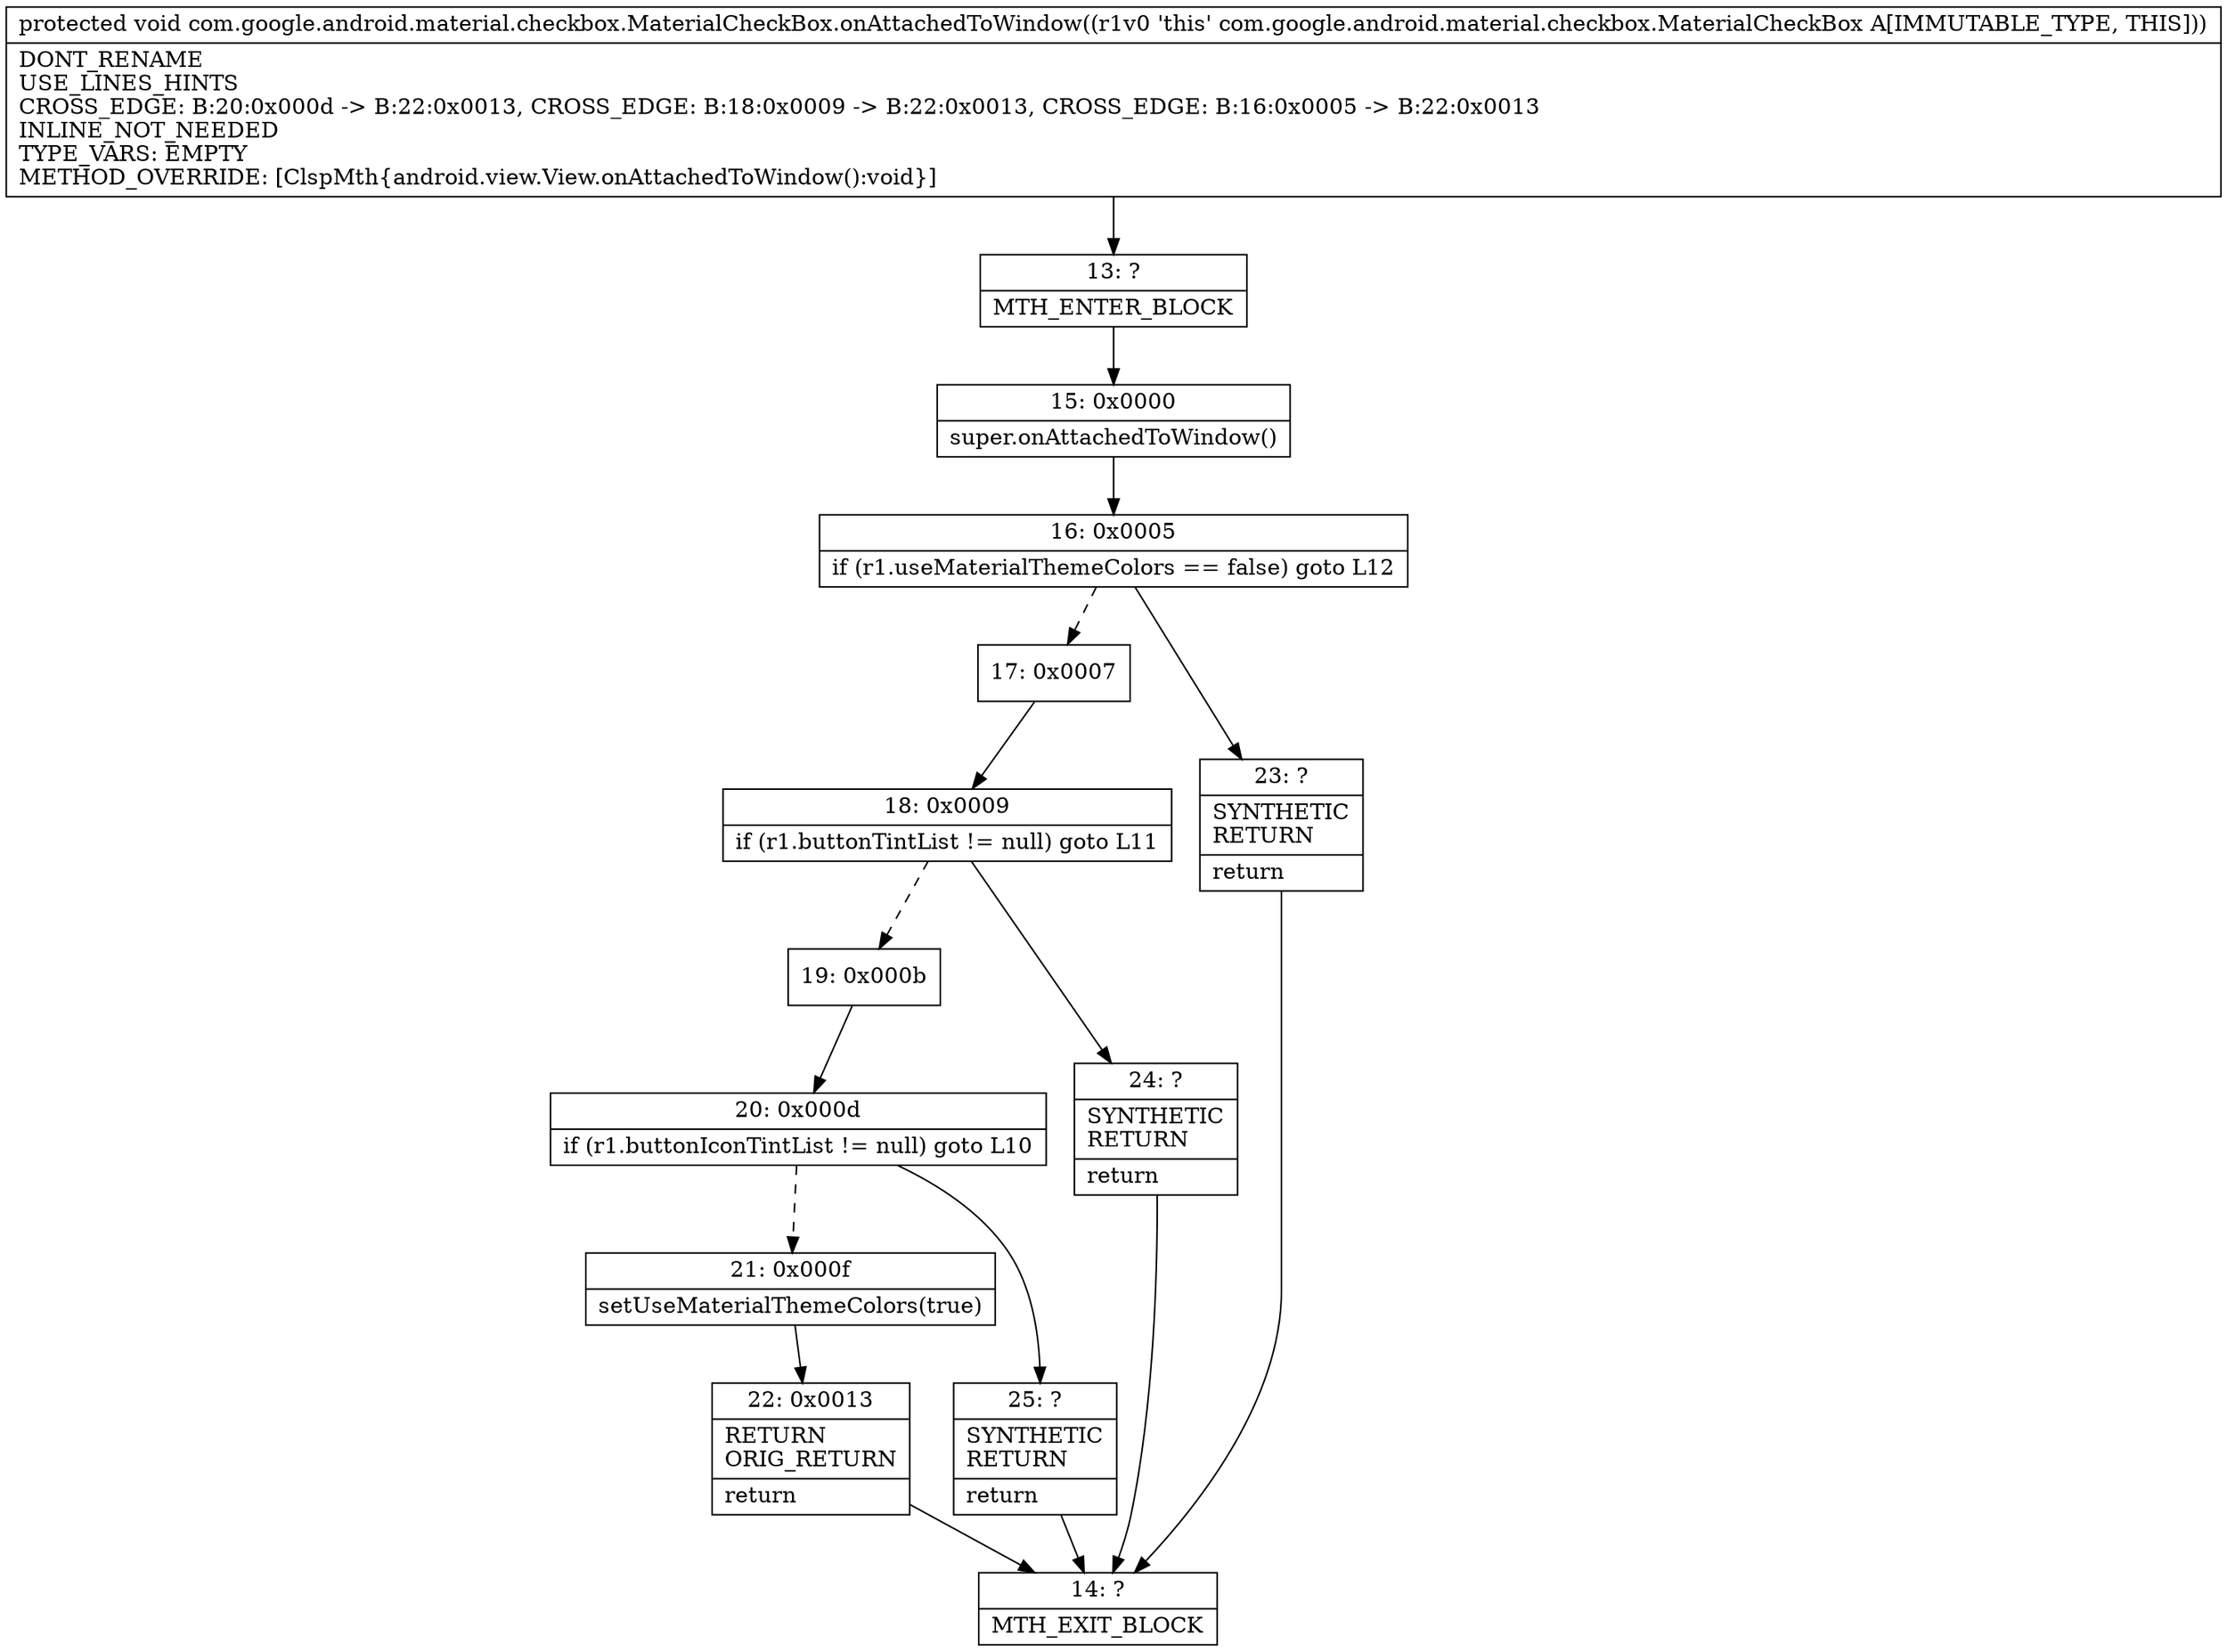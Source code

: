 digraph "CFG forcom.google.android.material.checkbox.MaterialCheckBox.onAttachedToWindow()V" {
Node_13 [shape=record,label="{13\:\ ?|MTH_ENTER_BLOCK\l}"];
Node_15 [shape=record,label="{15\:\ 0x0000|super.onAttachedToWindow()\l}"];
Node_16 [shape=record,label="{16\:\ 0x0005|if (r1.useMaterialThemeColors == false) goto L12\l}"];
Node_17 [shape=record,label="{17\:\ 0x0007}"];
Node_18 [shape=record,label="{18\:\ 0x0009|if (r1.buttonTintList != null) goto L11\l}"];
Node_19 [shape=record,label="{19\:\ 0x000b}"];
Node_20 [shape=record,label="{20\:\ 0x000d|if (r1.buttonIconTintList != null) goto L10\l}"];
Node_21 [shape=record,label="{21\:\ 0x000f|setUseMaterialThemeColors(true)\l}"];
Node_22 [shape=record,label="{22\:\ 0x0013|RETURN\lORIG_RETURN\l|return\l}"];
Node_14 [shape=record,label="{14\:\ ?|MTH_EXIT_BLOCK\l}"];
Node_25 [shape=record,label="{25\:\ ?|SYNTHETIC\lRETURN\l|return\l}"];
Node_24 [shape=record,label="{24\:\ ?|SYNTHETIC\lRETURN\l|return\l}"];
Node_23 [shape=record,label="{23\:\ ?|SYNTHETIC\lRETURN\l|return\l}"];
MethodNode[shape=record,label="{protected void com.google.android.material.checkbox.MaterialCheckBox.onAttachedToWindow((r1v0 'this' com.google.android.material.checkbox.MaterialCheckBox A[IMMUTABLE_TYPE, THIS]))  | DONT_RENAME\lUSE_LINES_HINTS\lCROSS_EDGE: B:20:0x000d \-\> B:22:0x0013, CROSS_EDGE: B:18:0x0009 \-\> B:22:0x0013, CROSS_EDGE: B:16:0x0005 \-\> B:22:0x0013\lINLINE_NOT_NEEDED\lTYPE_VARS: EMPTY\lMETHOD_OVERRIDE: [ClspMth\{android.view.View.onAttachedToWindow():void\}]\l}"];
MethodNode -> Node_13;Node_13 -> Node_15;
Node_15 -> Node_16;
Node_16 -> Node_17[style=dashed];
Node_16 -> Node_23;
Node_17 -> Node_18;
Node_18 -> Node_19[style=dashed];
Node_18 -> Node_24;
Node_19 -> Node_20;
Node_20 -> Node_21[style=dashed];
Node_20 -> Node_25;
Node_21 -> Node_22;
Node_22 -> Node_14;
Node_25 -> Node_14;
Node_24 -> Node_14;
Node_23 -> Node_14;
}

